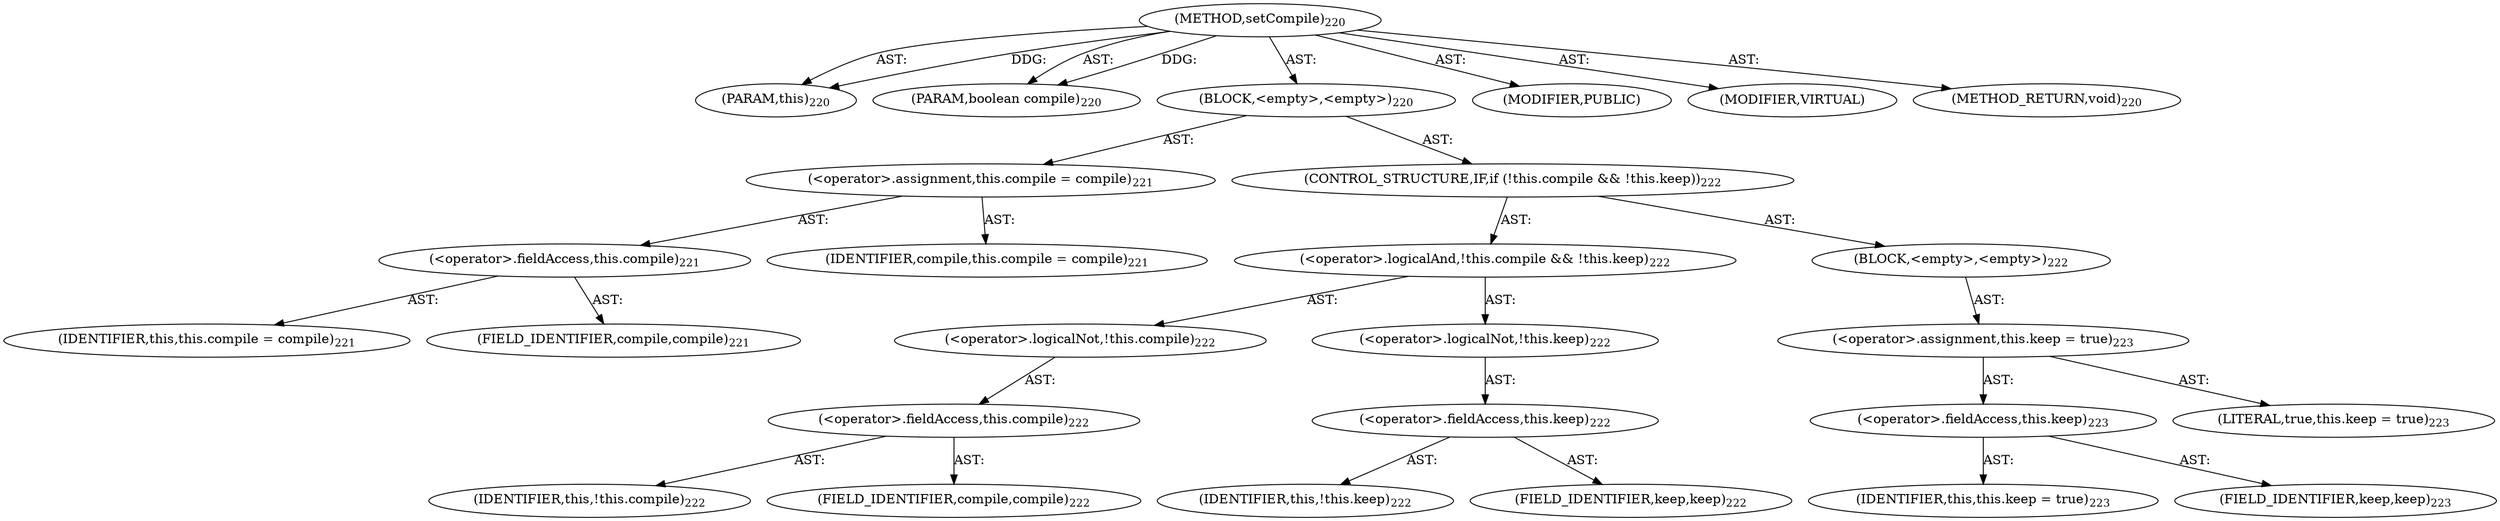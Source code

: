 digraph "setCompile" {  
"111669149700" [label = <(METHOD,setCompile)<SUB>220</SUB>> ]
"115964116996" [label = <(PARAM,this)<SUB>220</SUB>> ]
"115964117037" [label = <(PARAM,boolean compile)<SUB>220</SUB>> ]
"25769803780" [label = <(BLOCK,&lt;empty&gt;,&lt;empty&gt;)<SUB>220</SUB>> ]
"30064771080" [label = <(&lt;operator&gt;.assignment,this.compile = compile)<SUB>221</SUB>> ]
"30064771081" [label = <(&lt;operator&gt;.fieldAccess,this.compile)<SUB>221</SUB>> ]
"68719476740" [label = <(IDENTIFIER,this,this.compile = compile)<SUB>221</SUB>> ]
"55834574852" [label = <(FIELD_IDENTIFIER,compile,compile)<SUB>221</SUB>> ]
"68719476866" [label = <(IDENTIFIER,compile,this.compile = compile)<SUB>221</SUB>> ]
"47244640256" [label = <(CONTROL_STRUCTURE,IF,if (!this.compile &amp;&amp; !this.keep))<SUB>222</SUB>> ]
"30064771082" [label = <(&lt;operator&gt;.logicalAnd,!this.compile &amp;&amp; !this.keep)<SUB>222</SUB>> ]
"30064771083" [label = <(&lt;operator&gt;.logicalNot,!this.compile)<SUB>222</SUB>> ]
"30064771084" [label = <(&lt;operator&gt;.fieldAccess,this.compile)<SUB>222</SUB>> ]
"68719476741" [label = <(IDENTIFIER,this,!this.compile)<SUB>222</SUB>> ]
"55834574853" [label = <(FIELD_IDENTIFIER,compile,compile)<SUB>222</SUB>> ]
"30064771085" [label = <(&lt;operator&gt;.logicalNot,!this.keep)<SUB>222</SUB>> ]
"30064771086" [label = <(&lt;operator&gt;.fieldAccess,this.keep)<SUB>222</SUB>> ]
"68719476742" [label = <(IDENTIFIER,this,!this.keep)<SUB>222</SUB>> ]
"55834574854" [label = <(FIELD_IDENTIFIER,keep,keep)<SUB>222</SUB>> ]
"25769803781" [label = <(BLOCK,&lt;empty&gt;,&lt;empty&gt;)<SUB>222</SUB>> ]
"30064771087" [label = <(&lt;operator&gt;.assignment,this.keep = true)<SUB>223</SUB>> ]
"30064771088" [label = <(&lt;operator&gt;.fieldAccess,this.keep)<SUB>223</SUB>> ]
"68719476743" [label = <(IDENTIFIER,this,this.keep = true)<SUB>223</SUB>> ]
"55834574855" [label = <(FIELD_IDENTIFIER,keep,keep)<SUB>223</SUB>> ]
"90194313216" [label = <(LITERAL,true,this.keep = true)<SUB>223</SUB>> ]
"133143986225" [label = <(MODIFIER,PUBLIC)> ]
"133143986226" [label = <(MODIFIER,VIRTUAL)> ]
"128849018884" [label = <(METHOD_RETURN,void)<SUB>220</SUB>> ]
  "111669149700" -> "115964116996"  [ label = "AST: "] 
  "111669149700" -> "115964117037"  [ label = "AST: "] 
  "111669149700" -> "25769803780"  [ label = "AST: "] 
  "111669149700" -> "133143986225"  [ label = "AST: "] 
  "111669149700" -> "133143986226"  [ label = "AST: "] 
  "111669149700" -> "128849018884"  [ label = "AST: "] 
  "25769803780" -> "30064771080"  [ label = "AST: "] 
  "25769803780" -> "47244640256"  [ label = "AST: "] 
  "30064771080" -> "30064771081"  [ label = "AST: "] 
  "30064771080" -> "68719476866"  [ label = "AST: "] 
  "30064771081" -> "68719476740"  [ label = "AST: "] 
  "30064771081" -> "55834574852"  [ label = "AST: "] 
  "47244640256" -> "30064771082"  [ label = "AST: "] 
  "47244640256" -> "25769803781"  [ label = "AST: "] 
  "30064771082" -> "30064771083"  [ label = "AST: "] 
  "30064771082" -> "30064771085"  [ label = "AST: "] 
  "30064771083" -> "30064771084"  [ label = "AST: "] 
  "30064771084" -> "68719476741"  [ label = "AST: "] 
  "30064771084" -> "55834574853"  [ label = "AST: "] 
  "30064771085" -> "30064771086"  [ label = "AST: "] 
  "30064771086" -> "68719476742"  [ label = "AST: "] 
  "30064771086" -> "55834574854"  [ label = "AST: "] 
  "25769803781" -> "30064771087"  [ label = "AST: "] 
  "30064771087" -> "30064771088"  [ label = "AST: "] 
  "30064771087" -> "90194313216"  [ label = "AST: "] 
  "30064771088" -> "68719476743"  [ label = "AST: "] 
  "30064771088" -> "55834574855"  [ label = "AST: "] 
  "111669149700" -> "115964116996"  [ label = "DDG: "] 
  "111669149700" -> "115964117037"  [ label = "DDG: "] 
}
